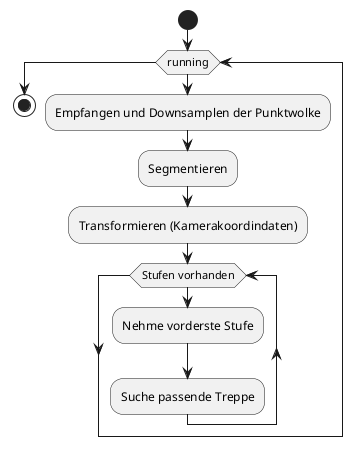 @startuml

start
while (running)
:Empfangen und Downsamplen der Punktwolke;
:Segmentieren;
:Transformieren (Kamerakoordindaten);
	while (Stufen vorhanden)
		:Nehme vorderste Stufe;
		:Suche passende Treppe;
	endwhile
endwhile
stop

@enduml